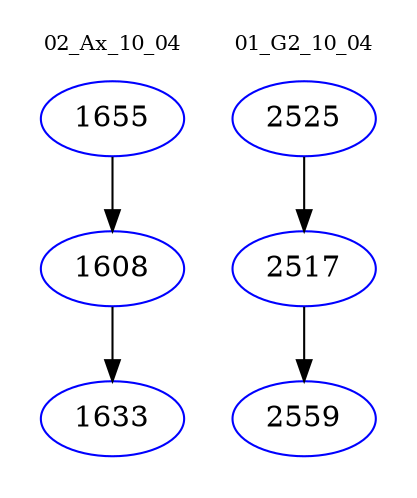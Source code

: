digraph{
subgraph cluster_0 {
color = white
label = "02_Ax_10_04";
fontsize=10;
T0_1655 [label="1655", color="blue"]
T0_1655 -> T0_1608 [color="black"]
T0_1608 [label="1608", color="blue"]
T0_1608 -> T0_1633 [color="black"]
T0_1633 [label="1633", color="blue"]
}
subgraph cluster_1 {
color = white
label = "01_G2_10_04";
fontsize=10;
T1_2525 [label="2525", color="blue"]
T1_2525 -> T1_2517 [color="black"]
T1_2517 [label="2517", color="blue"]
T1_2517 -> T1_2559 [color="black"]
T1_2559 [label="2559", color="blue"]
}
}
